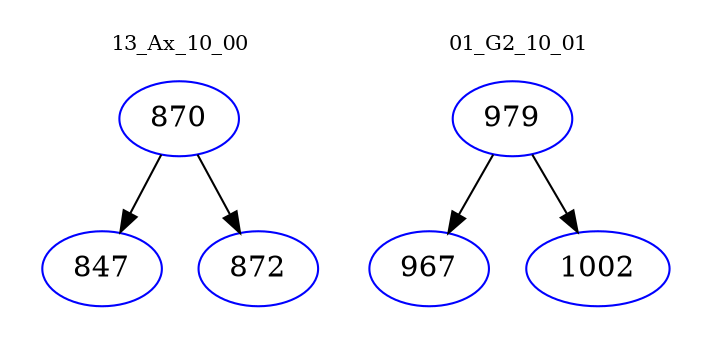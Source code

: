 digraph{
subgraph cluster_0 {
color = white
label = "13_Ax_10_00";
fontsize=10;
T0_870 [label="870", color="blue"]
T0_870 -> T0_847 [color="black"]
T0_847 [label="847", color="blue"]
T0_870 -> T0_872 [color="black"]
T0_872 [label="872", color="blue"]
}
subgraph cluster_1 {
color = white
label = "01_G2_10_01";
fontsize=10;
T1_979 [label="979", color="blue"]
T1_979 -> T1_967 [color="black"]
T1_967 [label="967", color="blue"]
T1_979 -> T1_1002 [color="black"]
T1_1002 [label="1002", color="blue"]
}
}
